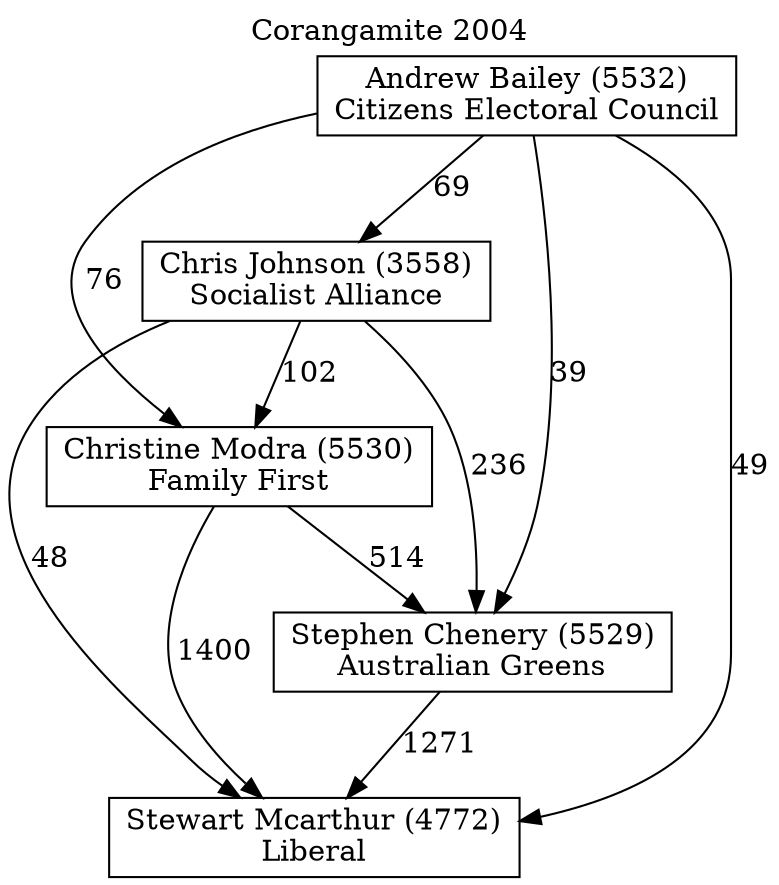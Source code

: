 // House preference flow
digraph "Stewart Mcarthur (4772)_Corangamite_2004" {
	graph [label="Corangamite 2004" labelloc=t mclimit=10]
	node [shape=box]
	"Stewart Mcarthur (4772)" [label="Stewart Mcarthur (4772)
Liberal"]
	"Stephen Chenery (5529)" [label="Stephen Chenery (5529)
Australian Greens"]
	"Christine Modra (5530)" [label="Christine Modra (5530)
Family First"]
	"Chris Johnson (3558)" [label="Chris Johnson (3558)
Socialist Alliance"]
	"Andrew Bailey (5532)" [label="Andrew Bailey (5532)
Citizens Electoral Council"]
	"Stephen Chenery (5529)" -> "Stewart Mcarthur (4772)" [label=1271]
	"Christine Modra (5530)" -> "Stephen Chenery (5529)" [label=514]
	"Chris Johnson (3558)" -> "Christine Modra (5530)" [label=102]
	"Andrew Bailey (5532)" -> "Chris Johnson (3558)" [label=69]
	"Christine Modra (5530)" -> "Stewart Mcarthur (4772)" [label=1400]
	"Chris Johnson (3558)" -> "Stewart Mcarthur (4772)" [label=48]
	"Andrew Bailey (5532)" -> "Stewart Mcarthur (4772)" [label=49]
	"Andrew Bailey (5532)" -> "Christine Modra (5530)" [label=76]
	"Chris Johnson (3558)" -> "Stephen Chenery (5529)" [label=236]
	"Andrew Bailey (5532)" -> "Stephen Chenery (5529)" [label=39]
}
